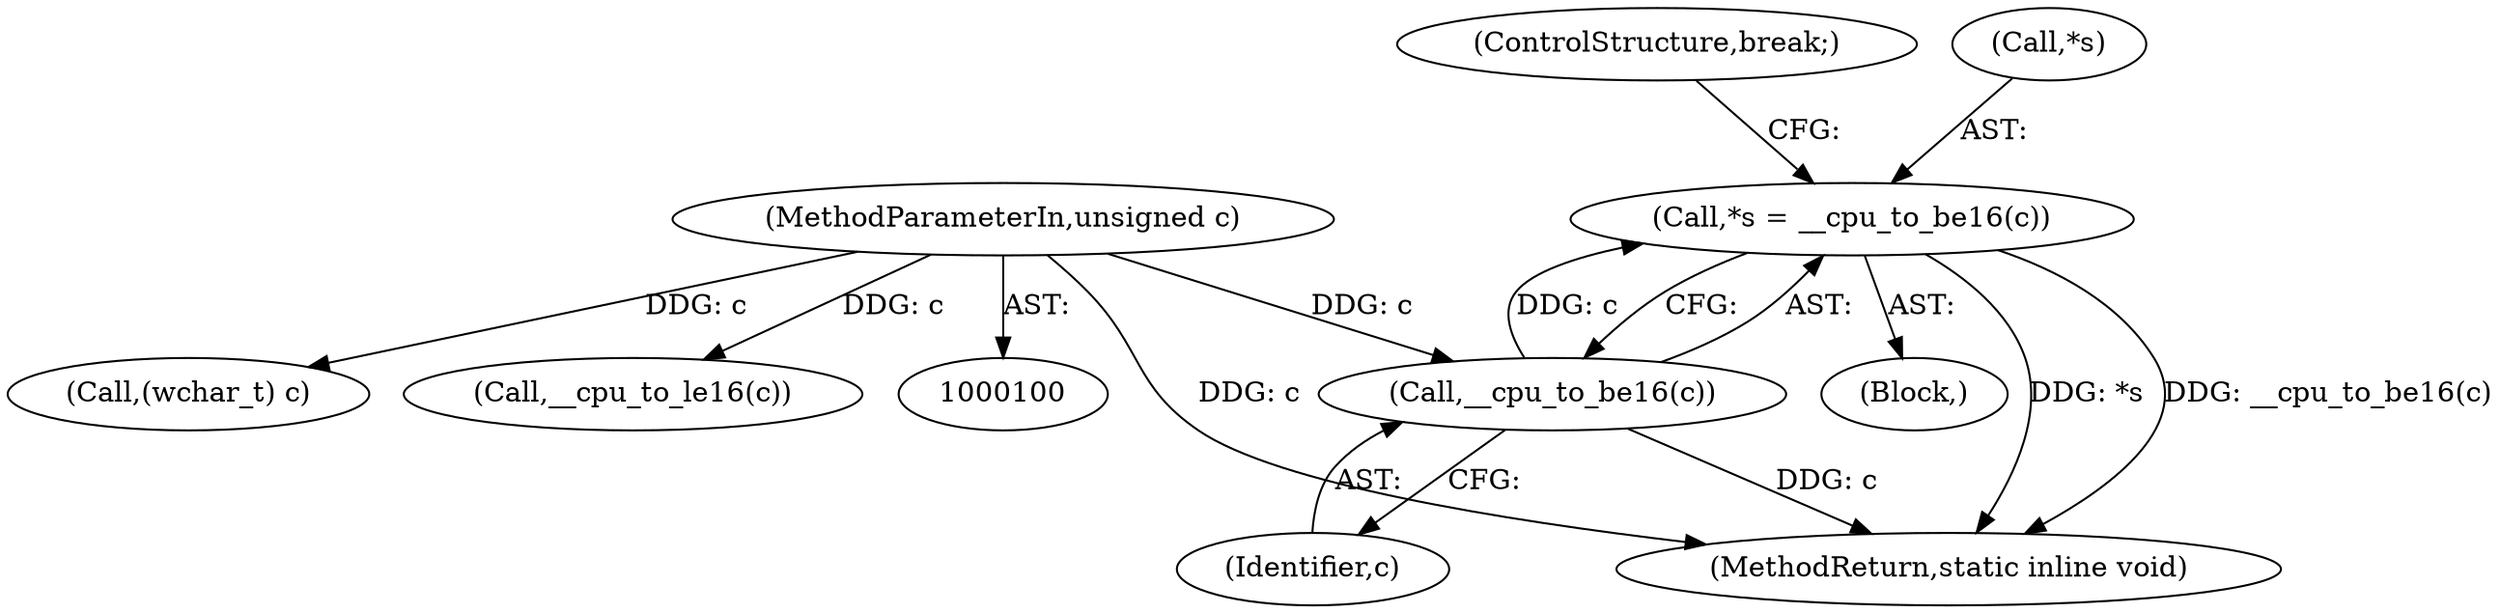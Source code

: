digraph "0_linux_0720a06a7518c9d0c0125bd5d1f3b6264c55c3dd_1@pointer" {
"1000124" [label="(Call,*s = __cpu_to_be16(c))"];
"1000127" [label="(Call,__cpu_to_be16(c))"];
"1000102" [label="(MethodParameterIn,unsigned c)"];
"1000124" [label="(Call,*s = __cpu_to_be16(c))"];
"1000129" [label="(ControlStructure,break;)"];
"1000107" [label="(Block,)"];
"1000125" [label="(Call,*s)"];
"1000127" [label="(Call,__cpu_to_be16(c))"];
"1000112" [label="(Call,(wchar_t) c)"];
"1000128" [label="(Identifier,c)"];
"1000120" [label="(Call,__cpu_to_le16(c))"];
"1000102" [label="(MethodParameterIn,unsigned c)"];
"1000130" [label="(MethodReturn,static inline void)"];
"1000124" -> "1000107"  [label="AST: "];
"1000124" -> "1000127"  [label="CFG: "];
"1000125" -> "1000124"  [label="AST: "];
"1000127" -> "1000124"  [label="AST: "];
"1000129" -> "1000124"  [label="CFG: "];
"1000124" -> "1000130"  [label="DDG: *s"];
"1000124" -> "1000130"  [label="DDG: __cpu_to_be16(c)"];
"1000127" -> "1000124"  [label="DDG: c"];
"1000127" -> "1000128"  [label="CFG: "];
"1000128" -> "1000127"  [label="AST: "];
"1000127" -> "1000130"  [label="DDG: c"];
"1000102" -> "1000127"  [label="DDG: c"];
"1000102" -> "1000100"  [label="AST: "];
"1000102" -> "1000130"  [label="DDG: c"];
"1000102" -> "1000112"  [label="DDG: c"];
"1000102" -> "1000120"  [label="DDG: c"];
}
